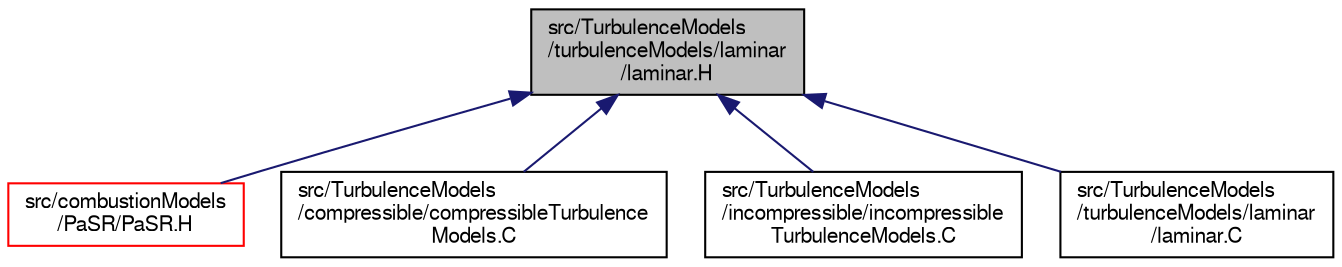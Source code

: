 digraph "src/TurbulenceModels/turbulenceModels/laminar/laminar.H"
{
  bgcolor="transparent";
  edge [fontname="FreeSans",fontsize="10",labelfontname="FreeSans",labelfontsize="10"];
  node [fontname="FreeSans",fontsize="10",shape=record];
  Node57 [label="src/TurbulenceModels\l/turbulenceModels/laminar\l/laminar.H",height=0.2,width=0.4,color="black", fillcolor="grey75", style="filled", fontcolor="black"];
  Node57 -> Node58 [dir="back",color="midnightblue",fontsize="10",style="solid",fontname="FreeSans"];
  Node58 [label="src/combustionModels\l/PaSR/PaSR.H",height=0.2,width=0.4,color="red",URL="$a00083.html"];
  Node57 -> Node61 [dir="back",color="midnightblue",fontsize="10",style="solid",fontname="FreeSans"];
  Node61 [label="src/TurbulenceModels\l/compressible/compressibleTurbulence\lModels.C",height=0.2,width=0.4,color="black",URL="$a39749.html"];
  Node57 -> Node62 [dir="back",color="midnightblue",fontsize="10",style="solid",fontname="FreeSans"];
  Node62 [label="src/TurbulenceModels\l/incompressible/incompressible\lTurbulenceModels.C",height=0.2,width=0.4,color="black",URL="$a17714.html"];
  Node57 -> Node63 [dir="back",color="midnightblue",fontsize="10",style="solid",fontname="FreeSans"];
  Node63 [label="src/TurbulenceModels\l/turbulenceModels/laminar\l/laminar.C",height=0.2,width=0.4,color="black",URL="$a39185.html"];
}
